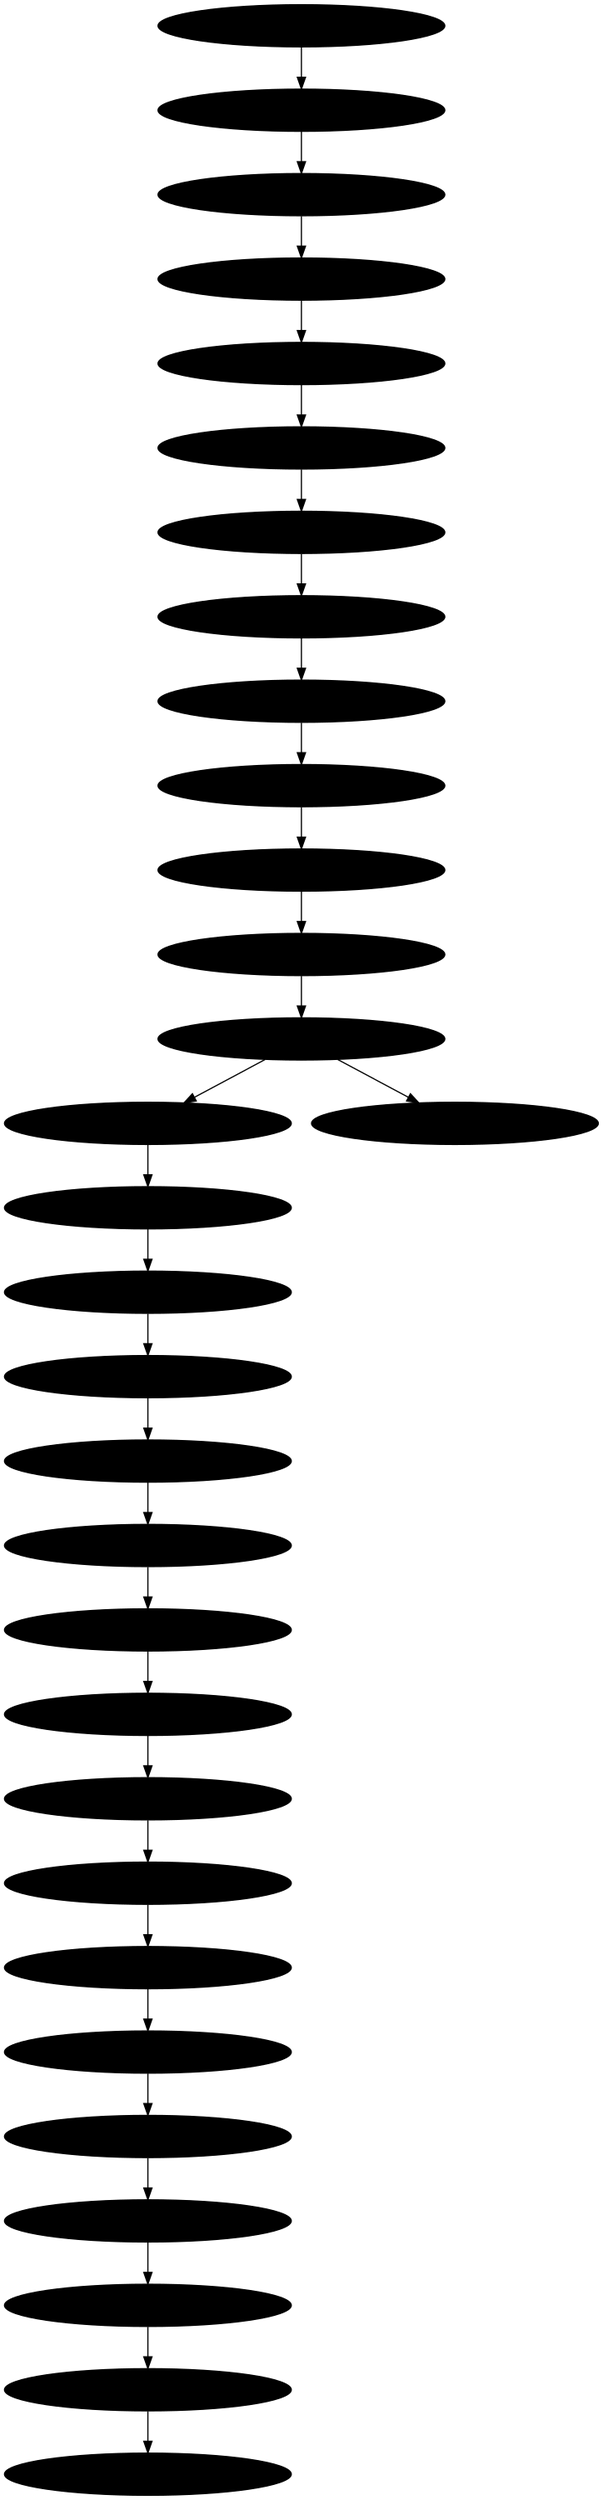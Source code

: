 digraph G {
	size=20
	1135976422046986240 [color="#000000" style=filled]
	1136144693413273601 [color="#000000" style=filled]
	1136259771651125248 [color="#000000" style=filled]
	1136260131937669120 [color="#000000" style=filled]
	1136261047789113345 [color="#000000" style=filled]
	1136261374021996545 [color="#000000" style=filled]
	1136261581891809285 [color="#000000" style=filled]
	1136261790092779520 [color="#000000" style=filled]
	1136310659044372480 [color="#000000" style=filled]
	1136311660933607425 [color="#000000" style=filled]
	1136312539074113537 [color="#000000" style=filled]
	1136312736193736704 [color="#000000" style=filled]
	1136313275870633984 [color="#000000" style=filled]
	1136313586941218821 [color="#000000" style=filled]
	1136315789672214530 [color="#000000" style=filled]
	1136314173862793217 [color="#000000" style=filled]
	1136314470085480448 [color="#000000" style=filled]
	1136314680626991104 [color="#000000" style=filled]
	1136315253862481921 [color="#000000" style=filled]
	1136315524650946560 [color="#000000" style=filled]
	1136315644352163840 [color="#000000" style=filled]
	1136315887625965568 [color="#000000" style=filled]
	1136316343685226497 [color="#000000" style=filled]
	1136316545473306626 [color="#000000" style=filled]
	1137382940550324224 [color="#000000" style=filled]
	1137383190845362176 [color="#000000" style=filled]
	1137383362216304645 [color="#000000" style=filled]
	1137383555900813313 [color="#000000" style=filled]
	1137383774751248389 [color="#000000" style=filled]
	1137384035595018240 [color="#000000" style=filled]
	1137384268139835392 [color="#000000" style=filled]
	1135976422046986240 -> 1136144693413273601
	1136144693413273601 -> 1136259771651125248
	1136259771651125248 -> 1136260131937669120
	1136260131937669120 -> 1136261047789113345
	1136261047789113345 -> 1136261374021996545
	1136261374021996545 -> 1136261581891809285
	1136261581891809285 -> 1136261790092779520
	1136261790092779520 -> 1136310659044372480
	1136310659044372480 -> 1136311660933607425
	1136311660933607425 -> 1136312539074113537
	1136312539074113537 -> 1136312736193736704
	1136312736193736704 -> 1136313275870633984
	1136313275870633984 -> 1136313586941218821
	1136313275870633984 -> 1136315789672214530
	1136313586941218821 -> 1136314173862793217
	1136314173862793217 -> 1136314470085480448
	1136314470085480448 -> 1136314680626991104
	1136314680626991104 -> 1136315253862481921
	1136315253862481921 -> 1136315524650946560
	1136315524650946560 -> 1136315644352163840
	1136315644352163840 -> 1136315887625965568
	1136315887625965568 -> 1136316343685226497
	1136316343685226497 -> 1136316545473306626
	1136316545473306626 -> 1137382940550324224
	1137382940550324224 -> 1137383190845362176
	1137383190845362176 -> 1137383362216304645
	1137383362216304645 -> 1137383555900813313
	1137383555900813313 -> 1137383774751248389
	1137383774751248389 -> 1137384035595018240
	1137384035595018240 -> 1137384268139835392
}
